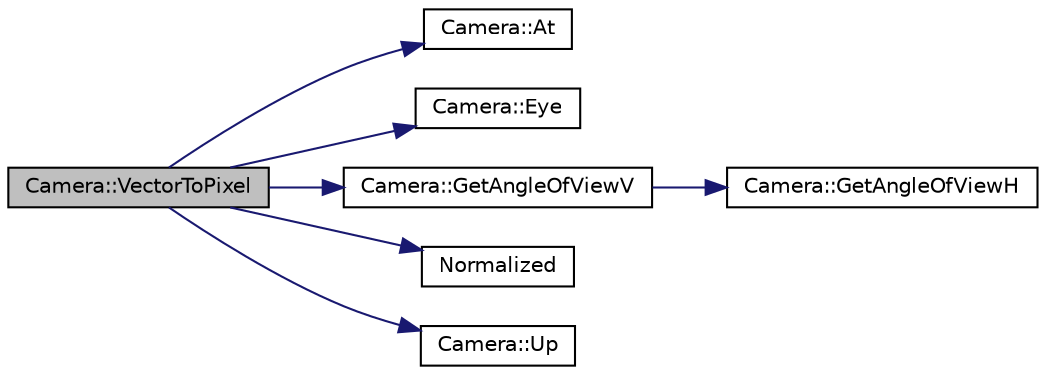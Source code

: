 digraph "Camera::VectorToPixel"
{
 // LATEX_PDF_SIZE
  edge [fontname="Helvetica",fontsize="10",labelfontname="Helvetica",labelfontsize="10"];
  node [fontname="Helvetica",fontsize="10",shape=record];
  rankdir="LR";
  Node1 [label="Camera::VectorToPixel",height=0.2,width=0.4,color="black", fillcolor="grey75", style="filled", fontcolor="black",tooltip="Compute coordinates of a point in the camera plane."];
  Node1 -> Node2 [color="midnightblue",fontsize="10",style="solid",fontname="Helvetica"];
  Node2 [label="Camera::At",height=0.2,width=0.4,color="black", fillcolor="white", style="filled",URL="$class_camera.html#ac2acdbc16b08d9f52a9c585c3b248f95",tooltip="Returns the look-at point."];
  Node1 -> Node3 [color="midnightblue",fontsize="10",style="solid",fontname="Helvetica"];
  Node3 [label="Camera::Eye",height=0.2,width=0.4,color="black", fillcolor="white", style="filled",URL="$class_camera.html#a2a75d041c832597daf3170481a11832f",tooltip="Returns the eye point."];
  Node1 -> Node4 [color="midnightblue",fontsize="10",style="solid",fontname="Helvetica"];
  Node4 [label="Camera::GetAngleOfViewV",height=0.2,width=0.4,color="black", fillcolor="white", style="filled",URL="$class_camera.html#a10e3b183465dd2c7b3d2220684b67389",tooltip="Returns the vertical angle of view."];
  Node4 -> Node5 [color="midnightblue",fontsize="10",style="solid",fontname="Helvetica"];
  Node5 [label="Camera::GetAngleOfViewH",height=0.2,width=0.4,color="black", fillcolor="white", style="filled",URL="$class_camera.html#a3fd16cdcc605617518f8dc50291ff0ab",tooltip="Returns the horizontal angle of view."];
  Node1 -> Node6 [color="midnightblue",fontsize="10",style="solid",fontname="Helvetica"];
  Node6 [label="Normalized",height=0.2,width=0.4,color="black", fillcolor="white", style="filled",URL="$evector_8h.html#a69dac1e81907adf00b7ac711610542a6",tooltip="Return a normalized vector."];
  Node1 -> Node7 [color="midnightblue",fontsize="10",style="solid",fontname="Helvetica"];
  Node7 [label="Camera::Up",height=0.2,width=0.4,color="black", fillcolor="white", style="filled",URL="$class_camera.html#a6214c085bb48cc16890798b8bff06b85",tooltip="Returns the up point."];
}
